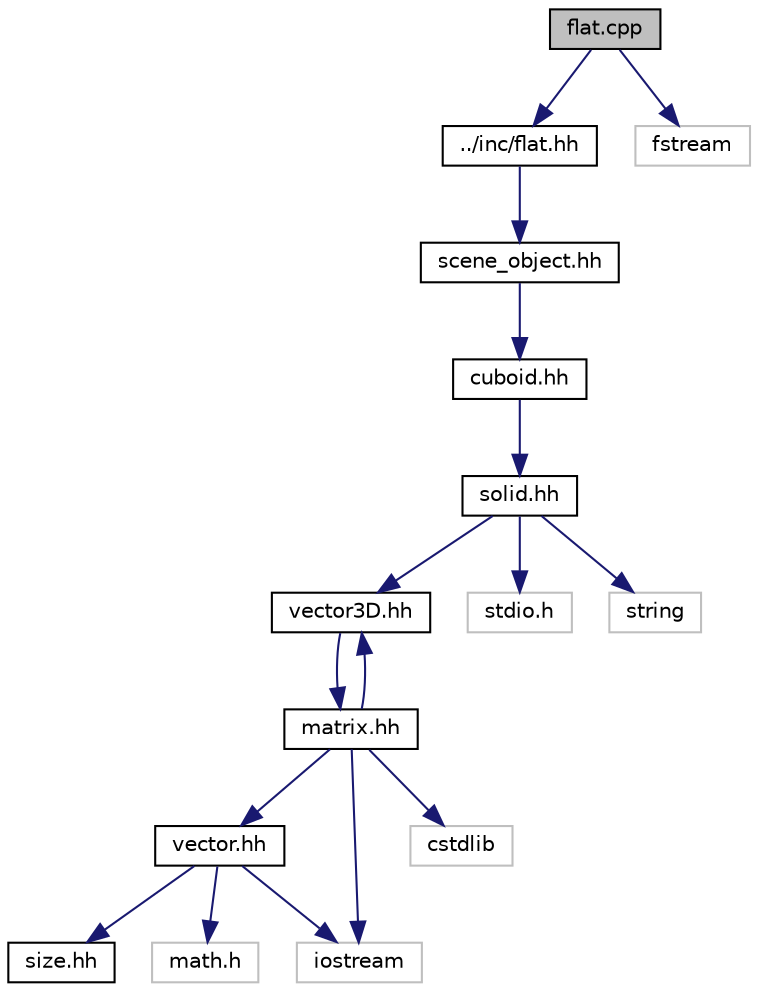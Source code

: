 digraph "flat.cpp"
{
 // LATEX_PDF_SIZE
  edge [fontname="Helvetica",fontsize="10",labelfontname="Helvetica",labelfontsize="10"];
  node [fontname="Helvetica",fontsize="10",shape=record];
  Node1 [label="flat.cpp",height=0.2,width=0.4,color="black", fillcolor="grey75", style="filled", fontcolor="black",tooltip="Definicje metod klasy Flat."];
  Node1 -> Node2 [color="midnightblue",fontsize="10",style="solid",fontname="Helvetica"];
  Node2 [label="../inc/flat.hh",height=0.2,width=0.4,color="black", fillcolor="white", style="filled",URL="$flat_8hh.html",tooltip="Definicja klasy Flat."];
  Node2 -> Node3 [color="midnightblue",fontsize="10",style="solid",fontname="Helvetica"];
  Node3 [label="scene_object.hh",height=0.2,width=0.4,color="black", fillcolor="white", style="filled",URL="$scene__object_8hh.html",tooltip="Definicja klasy SceneObject."];
  Node3 -> Node4 [color="midnightblue",fontsize="10",style="solid",fontname="Helvetica"];
  Node4 [label="cuboid.hh",height=0.2,width=0.4,color="black", fillcolor="white", style="filled",URL="$cuboid_8hh.html",tooltip="Deklaracja klasy Cuboid."];
  Node4 -> Node5 [color="midnightblue",fontsize="10",style="solid",fontname="Helvetica"];
  Node5 [label="solid.hh",height=0.2,width=0.4,color="black", fillcolor="white", style="filled",URL="$solid_8hh.html",tooltip="Definicja klasy Solid."];
  Node5 -> Node6 [color="midnightblue",fontsize="10",style="solid",fontname="Helvetica"];
  Node6 [label="vector3D.hh",height=0.2,width=0.4,color="black", fillcolor="white", style="filled",URL="$vector3_d_8hh.html",tooltip="konkretyzacja szablonu Vector3D"];
  Node6 -> Node7 [color="midnightblue",fontsize="10",style="solid",fontname="Helvetica"];
  Node7 [label="matrix.hh",height=0.2,width=0.4,color="black", fillcolor="white", style="filled",URL="$matrix_8hh.html",tooltip="Definicja szablonu Matrix."];
  Node7 -> Node8 [color="midnightblue",fontsize="10",style="solid",fontname="Helvetica"];
  Node8 [label="vector.hh",height=0.2,width=0.4,color="black", fillcolor="white", style="filled",URL="$vector_8hh.html",tooltip="Definicja szablonu Vector."];
  Node8 -> Node9 [color="midnightblue",fontsize="10",style="solid",fontname="Helvetica"];
  Node9 [label="size.hh",height=0.2,width=0.4,color="black", fillcolor="white", style="filled",URL="$size_8hh.html",tooltip=" "];
  Node8 -> Node10 [color="midnightblue",fontsize="10",style="solid",fontname="Helvetica"];
  Node10 [label="iostream",height=0.2,width=0.4,color="grey75", fillcolor="white", style="filled",tooltip=" "];
  Node8 -> Node11 [color="midnightblue",fontsize="10",style="solid",fontname="Helvetica"];
  Node11 [label="math.h",height=0.2,width=0.4,color="grey75", fillcolor="white", style="filled",tooltip=" "];
  Node7 -> Node6 [color="midnightblue",fontsize="10",style="solid",fontname="Helvetica"];
  Node7 -> Node10 [color="midnightblue",fontsize="10",style="solid",fontname="Helvetica"];
  Node7 -> Node12 [color="midnightblue",fontsize="10",style="solid",fontname="Helvetica"];
  Node12 [label="cstdlib",height=0.2,width=0.4,color="grey75", fillcolor="white", style="filled",tooltip=" "];
  Node5 -> Node13 [color="midnightblue",fontsize="10",style="solid",fontname="Helvetica"];
  Node13 [label="stdio.h",height=0.2,width=0.4,color="grey75", fillcolor="white", style="filled",tooltip=" "];
  Node5 -> Node14 [color="midnightblue",fontsize="10",style="solid",fontname="Helvetica"];
  Node14 [label="string",height=0.2,width=0.4,color="grey75", fillcolor="white", style="filled",tooltip=" "];
  Node1 -> Node15 [color="midnightblue",fontsize="10",style="solid",fontname="Helvetica"];
  Node15 [label="fstream",height=0.2,width=0.4,color="grey75", fillcolor="white", style="filled",tooltip=" "];
}
